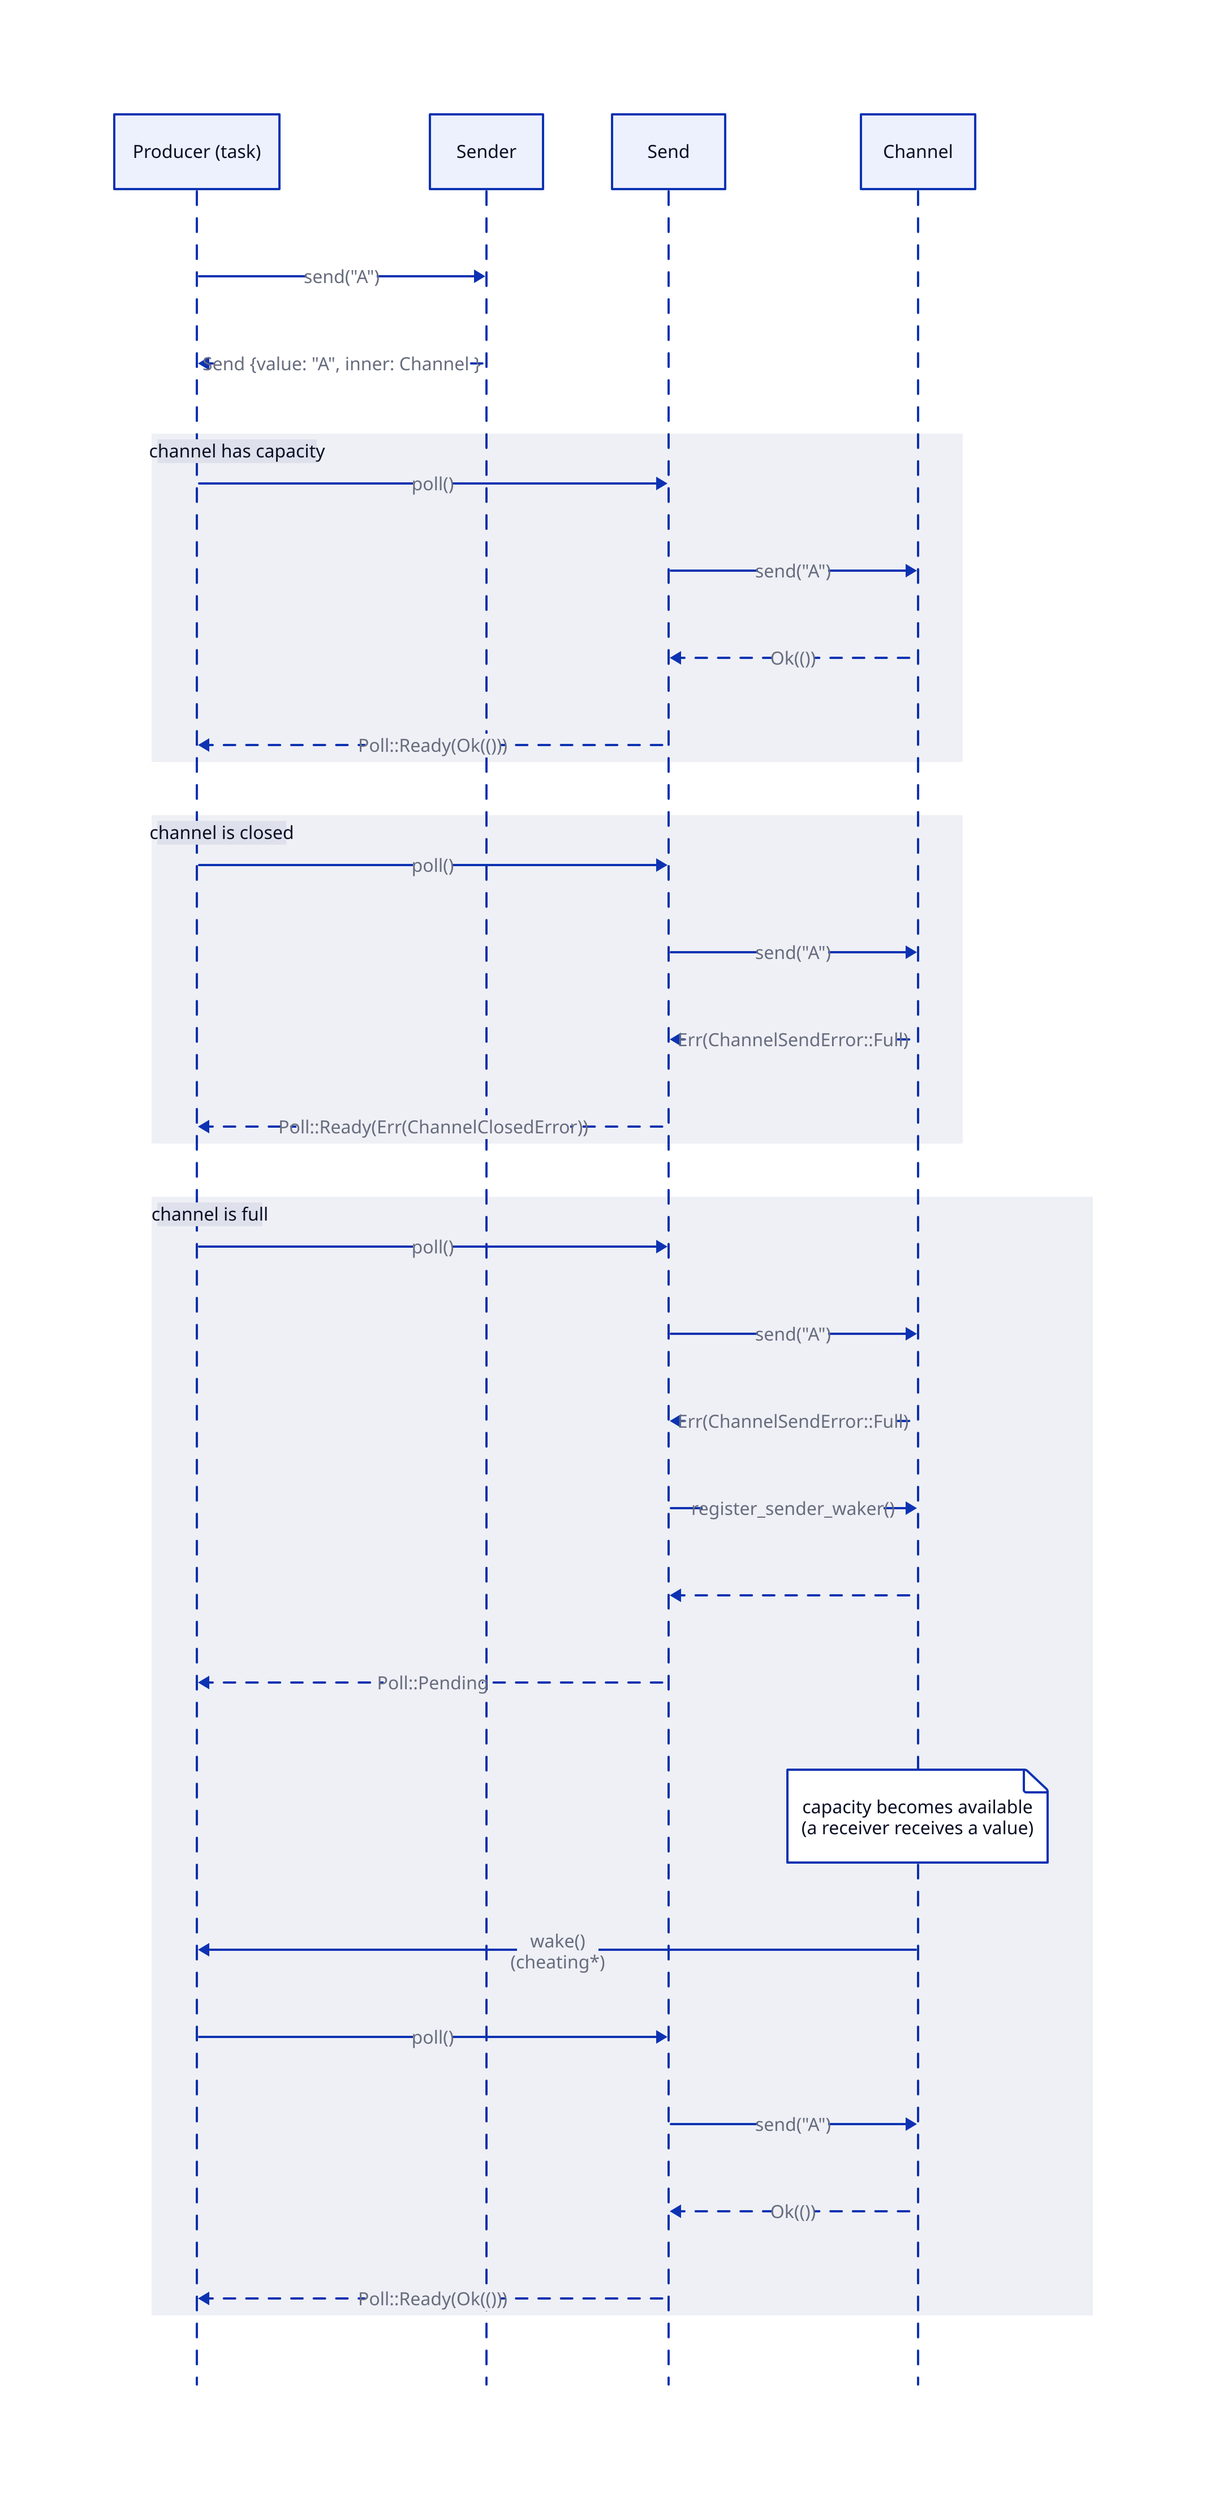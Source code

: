 shape: sequence_diagram

prod1: Producer (task)
tx: Sender
send: Send
inner: Channel

prod1 -> tx: send("A")
prod1 <- tx: Send \{value: "A", inner: Channel \} {
  style.stroke-dash: 5
}

channel has capacity: {
  prod1 -> send: poll()
  send -> inner: send("A")
  send <- inner: Ok(()) {
    style.stroke-dash: 5
  }
  prod1 <- send: Poll::Ready(Ok(())) {
    style.stroke-dash: 5
  }
}

channel is closed: {
  prod1 -> send: poll()
  send -> inner: send("A")
  send <- inner: Err(ChannelSendError::Full) {
    style.stroke-dash: 5
  }
  prod1 <- send: Poll::Ready(Err(ChannelClosedError)) {
    style.stroke-dash: 5
  }
}

channel is full: {
  prod1 -> send: poll()

  send -> inner: send("A")
  send <- inner: Err(ChannelSendError::Full) {
    style.stroke-dash: 5
  }
  send -> inner: register_sender_waker()
  send <- inner: {
    style.stroke-dash: 5
  }
  prod1 <- send: Poll::Pending {
    style.stroke-dash: 5
  }

  inner."capacity becomes available\n(a receiver receives a value)"
  inner -> prod1: wake()\n(cheating*)

  prod1 -> send: poll()
  send -> inner: send("A")
  send <- inner: Ok(()) {
    style.stroke-dash: 5
  }
  prod1 <- send: Poll::Ready(Ok(())) {
    style.stroke-dash: 5
  }
}

